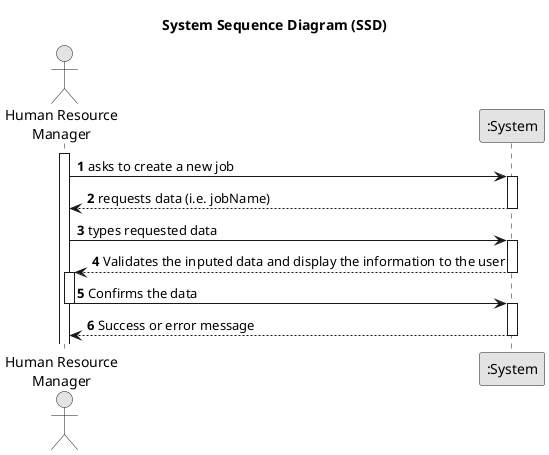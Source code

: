 @startuml
skinparam monochrome true
skinparam packageStyle rectangle
skinparam shadowing false

title System Sequence Diagram (SSD)

autonumber

actor "Human Resource\nManager" as HRM
participant ":System" as System

activate HRM

    HRM -> System : asks to create a new job
    activate System
        System --> HRM : requests data (i.e. jobName)

    deactivate System

    HRM -> System : types requested data
    activate System

    System --> HRM : Validates the inputed data and display the information to the user
    deactivate System
    activate HRM

    HRM -> System : Confirms the data
    deactivate HRM

    activate System
    System --> HRM : Success or error message

    deactivate System

@enduml